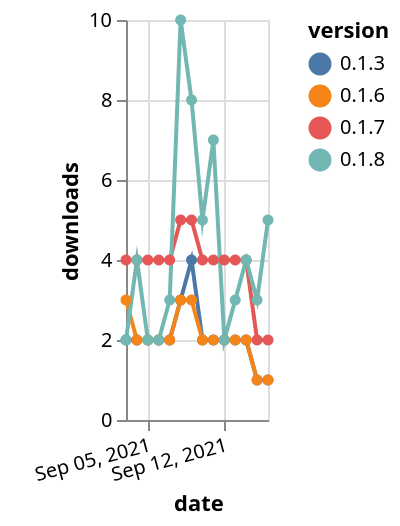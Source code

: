 {"$schema": "https://vega.github.io/schema/vega-lite/v5.json", "description": "A simple bar chart with embedded data.", "data": {"values": [{"date": "2021-09-03", "total": 2611, "delta": 2, "version": "0.1.3"}, {"date": "2021-09-04", "total": 2613, "delta": 2, "version": "0.1.3"}, {"date": "2021-09-05", "total": 2615, "delta": 2, "version": "0.1.3"}, {"date": "2021-09-06", "total": 2617, "delta": 2, "version": "0.1.3"}, {"date": "2021-09-07", "total": 2619, "delta": 2, "version": "0.1.3"}, {"date": "2021-09-08", "total": 2622, "delta": 3, "version": "0.1.3"}, {"date": "2021-09-09", "total": 2626, "delta": 4, "version": "0.1.3"}, {"date": "2021-09-10", "total": 2628, "delta": 2, "version": "0.1.3"}, {"date": "2021-09-11", "total": 2630, "delta": 2, "version": "0.1.3"}, {"date": "2021-09-12", "total": 2632, "delta": 2, "version": "0.1.3"}, {"date": "2021-09-13", "total": 2634, "delta": 2, "version": "0.1.3"}, {"date": "2021-09-14", "total": 2636, "delta": 2, "version": "0.1.3"}, {"date": "2021-09-15", "total": 2637, "delta": 1, "version": "0.1.3"}, {"date": "2021-09-16", "total": 2638, "delta": 1, "version": "0.1.3"}, {"date": "2021-09-03", "total": 5662, "delta": 3, "version": "0.1.6"}, {"date": "2021-09-04", "total": 5664, "delta": 2, "version": "0.1.6"}, {"date": "2021-09-05", "total": 5666, "delta": 2, "version": "0.1.6"}, {"date": "2021-09-06", "total": 5668, "delta": 2, "version": "0.1.6"}, {"date": "2021-09-07", "total": 5670, "delta": 2, "version": "0.1.6"}, {"date": "2021-09-08", "total": 5673, "delta": 3, "version": "0.1.6"}, {"date": "2021-09-09", "total": 5676, "delta": 3, "version": "0.1.6"}, {"date": "2021-09-10", "total": 5678, "delta": 2, "version": "0.1.6"}, {"date": "2021-09-11", "total": 5680, "delta": 2, "version": "0.1.6"}, {"date": "2021-09-12", "total": 5682, "delta": 2, "version": "0.1.6"}, {"date": "2021-09-13", "total": 5684, "delta": 2, "version": "0.1.6"}, {"date": "2021-09-14", "total": 5686, "delta": 2, "version": "0.1.6"}, {"date": "2021-09-15", "total": 5687, "delta": 1, "version": "0.1.6"}, {"date": "2021-09-16", "total": 5688, "delta": 1, "version": "0.1.6"}, {"date": "2021-09-03", "total": 6917, "delta": 4, "version": "0.1.7"}, {"date": "2021-09-04", "total": 6921, "delta": 4, "version": "0.1.7"}, {"date": "2021-09-05", "total": 6925, "delta": 4, "version": "0.1.7"}, {"date": "2021-09-06", "total": 6929, "delta": 4, "version": "0.1.7"}, {"date": "2021-09-07", "total": 6933, "delta": 4, "version": "0.1.7"}, {"date": "2021-09-08", "total": 6938, "delta": 5, "version": "0.1.7"}, {"date": "2021-09-09", "total": 6943, "delta": 5, "version": "0.1.7"}, {"date": "2021-09-10", "total": 6947, "delta": 4, "version": "0.1.7"}, {"date": "2021-09-11", "total": 6951, "delta": 4, "version": "0.1.7"}, {"date": "2021-09-12", "total": 6955, "delta": 4, "version": "0.1.7"}, {"date": "2021-09-13", "total": 6959, "delta": 4, "version": "0.1.7"}, {"date": "2021-09-14", "total": 6963, "delta": 4, "version": "0.1.7"}, {"date": "2021-09-15", "total": 6965, "delta": 2, "version": "0.1.7"}, {"date": "2021-09-16", "total": 6967, "delta": 2, "version": "0.1.7"}, {"date": "2021-09-03", "total": 14788, "delta": 2, "version": "0.1.8"}, {"date": "2021-09-04", "total": 14792, "delta": 4, "version": "0.1.8"}, {"date": "2021-09-05", "total": 14794, "delta": 2, "version": "0.1.8"}, {"date": "2021-09-06", "total": 14796, "delta": 2, "version": "0.1.8"}, {"date": "2021-09-07", "total": 14799, "delta": 3, "version": "0.1.8"}, {"date": "2021-09-08", "total": 14809, "delta": 10, "version": "0.1.8"}, {"date": "2021-09-09", "total": 14817, "delta": 8, "version": "0.1.8"}, {"date": "2021-09-10", "total": 14822, "delta": 5, "version": "0.1.8"}, {"date": "2021-09-11", "total": 14829, "delta": 7, "version": "0.1.8"}, {"date": "2021-09-12", "total": 14831, "delta": 2, "version": "0.1.8"}, {"date": "2021-09-13", "total": 14834, "delta": 3, "version": "0.1.8"}, {"date": "2021-09-14", "total": 14838, "delta": 4, "version": "0.1.8"}, {"date": "2021-09-15", "total": 14841, "delta": 3, "version": "0.1.8"}, {"date": "2021-09-16", "total": 14846, "delta": 5, "version": "0.1.8"}]}, "width": "container", "mark": {"type": "line", "point": {"filled": true}}, "encoding": {"x": {"field": "date", "type": "temporal", "timeUnit": "yearmonthdate", "title": "date", "axis": {"labelAngle": -15}}, "y": {"field": "delta", "type": "quantitative", "title": "downloads"}, "color": {"field": "version", "type": "nominal"}, "tooltip": {"field": "delta"}}}